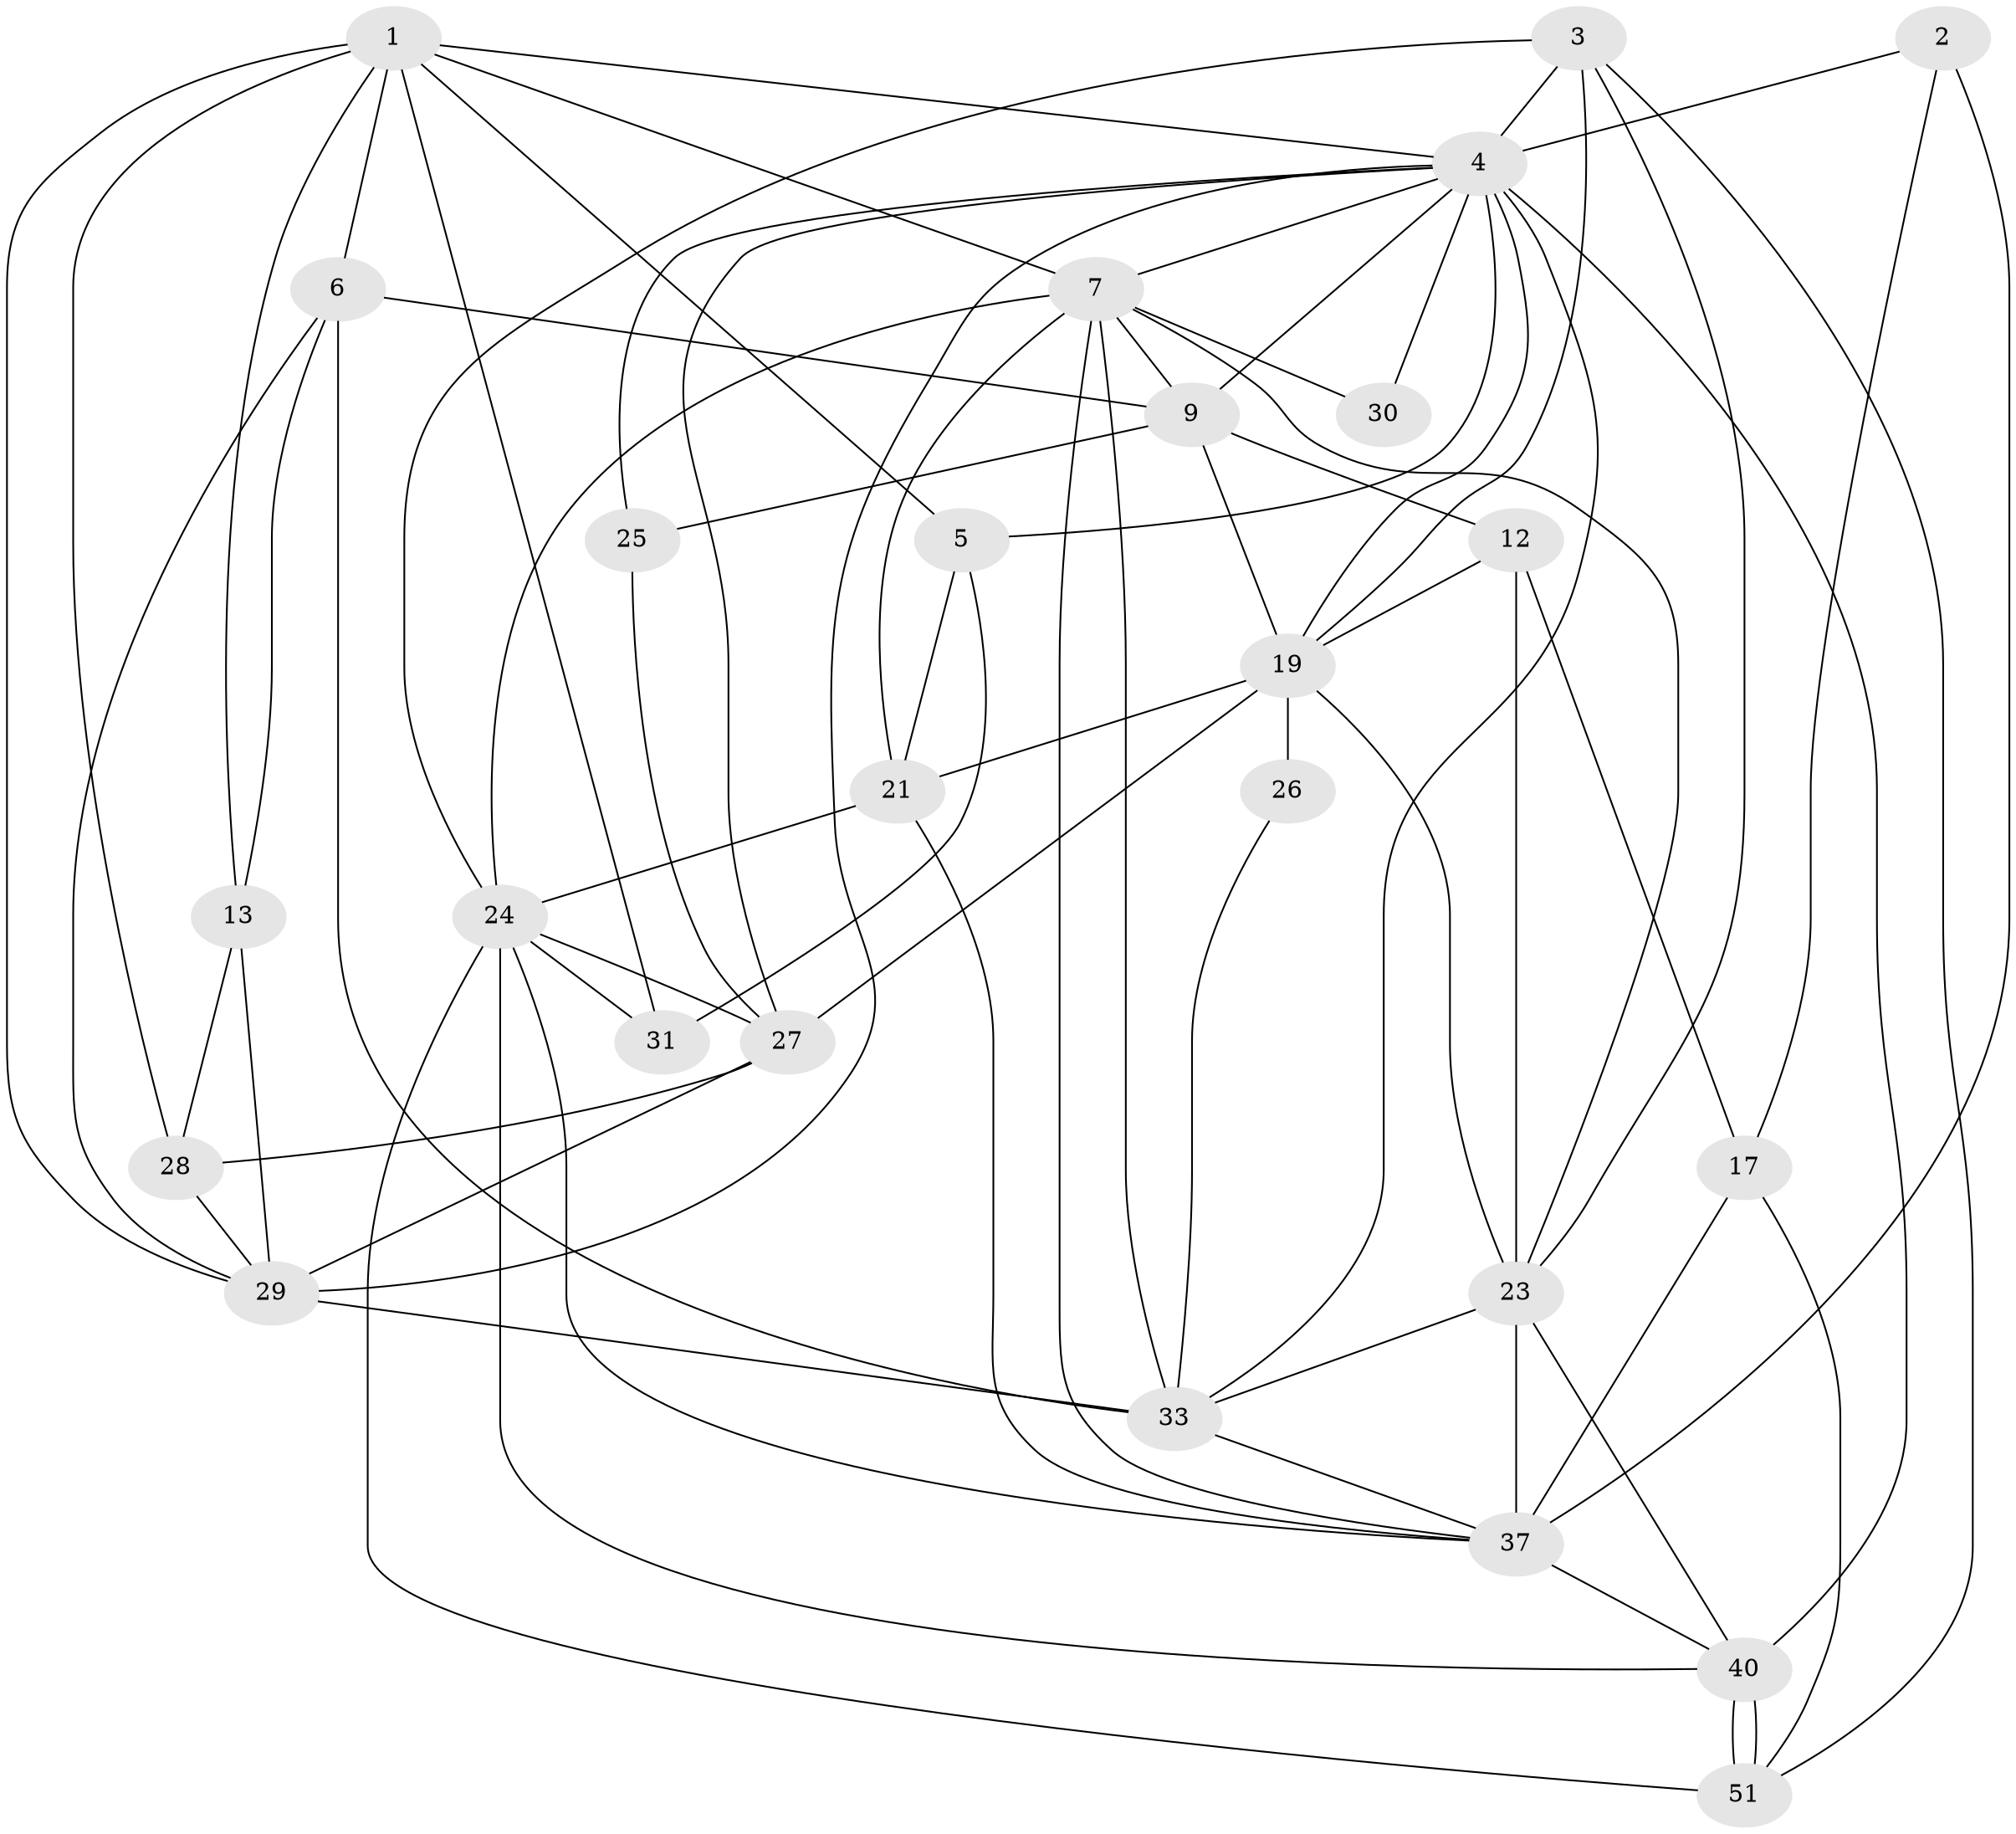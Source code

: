 // original degree distribution, {4: 0.2692307692307692, 3: 0.25, 5: 0.17307692307692307, 2: 0.15384615384615385, 6: 0.11538461538461539, 7: 0.019230769230769232, 9: 0.019230769230769232}
// Generated by graph-tools (version 1.1) at 2025/18/03/04/25 18:18:45]
// undirected, 26 vertices, 73 edges
graph export_dot {
graph [start="1"]
  node [color=gray90,style=filled];
  1 [super="+52+8"];
  2;
  3 [super="+47"];
  4 [super="+11+15"];
  5 [super="+10"];
  6 [super="+14+20"];
  7 [super="+18"];
  9 [super="+38"];
  12 [super="+16"];
  13;
  17;
  19 [super="+36+41"];
  21 [super="+39+49"];
  23 [super="+48"];
  24 [super="+34"];
  25;
  26;
  27 [super="+32"];
  28;
  29 [super="+45"];
  30;
  31;
  33 [super="+50+42+46"];
  37;
  40 [super="+44"];
  51;
  1 -- 13;
  1 -- 6;
  1 -- 28;
  1 -- 31;
  1 -- 4;
  1 -- 5;
  1 -- 29;
  1 -- 7;
  2 -- 37;
  2 -- 17;
  2 -- 4;
  3 -- 24;
  3 -- 51;
  3 -- 19;
  3 -- 4 [weight=2];
  3 -- 23;
  4 -- 30;
  4 -- 33;
  4 -- 40 [weight=2];
  4 -- 27;
  4 -- 9;
  4 -- 19;
  4 -- 25;
  4 -- 5;
  4 -- 29;
  4 -- 7;
  5 -- 21;
  5 -- 31;
  6 -- 29;
  6 -- 13;
  6 -- 33;
  6 -- 9;
  7 -- 24;
  7 -- 23;
  7 -- 33;
  7 -- 37;
  7 -- 21;
  7 -- 9;
  7 -- 30;
  9 -- 19;
  9 -- 12;
  9 -- 25;
  12 -- 23;
  12 -- 17;
  12 -- 19;
  13 -- 28;
  13 -- 29;
  17 -- 51;
  17 -- 37;
  19 -- 26;
  19 -- 21 [weight=2];
  19 -- 23;
  19 -- 27;
  21 -- 37;
  21 -- 24;
  23 -- 37 [weight=2];
  23 -- 33;
  23 -- 40;
  24 -- 37;
  24 -- 31;
  24 -- 51;
  24 -- 40;
  24 -- 27;
  25 -- 27;
  26 -- 33;
  27 -- 28;
  27 -- 29;
  28 -- 29;
  29 -- 33 [weight=2];
  33 -- 37;
  37 -- 40;
  40 -- 51;
  40 -- 51;
}
